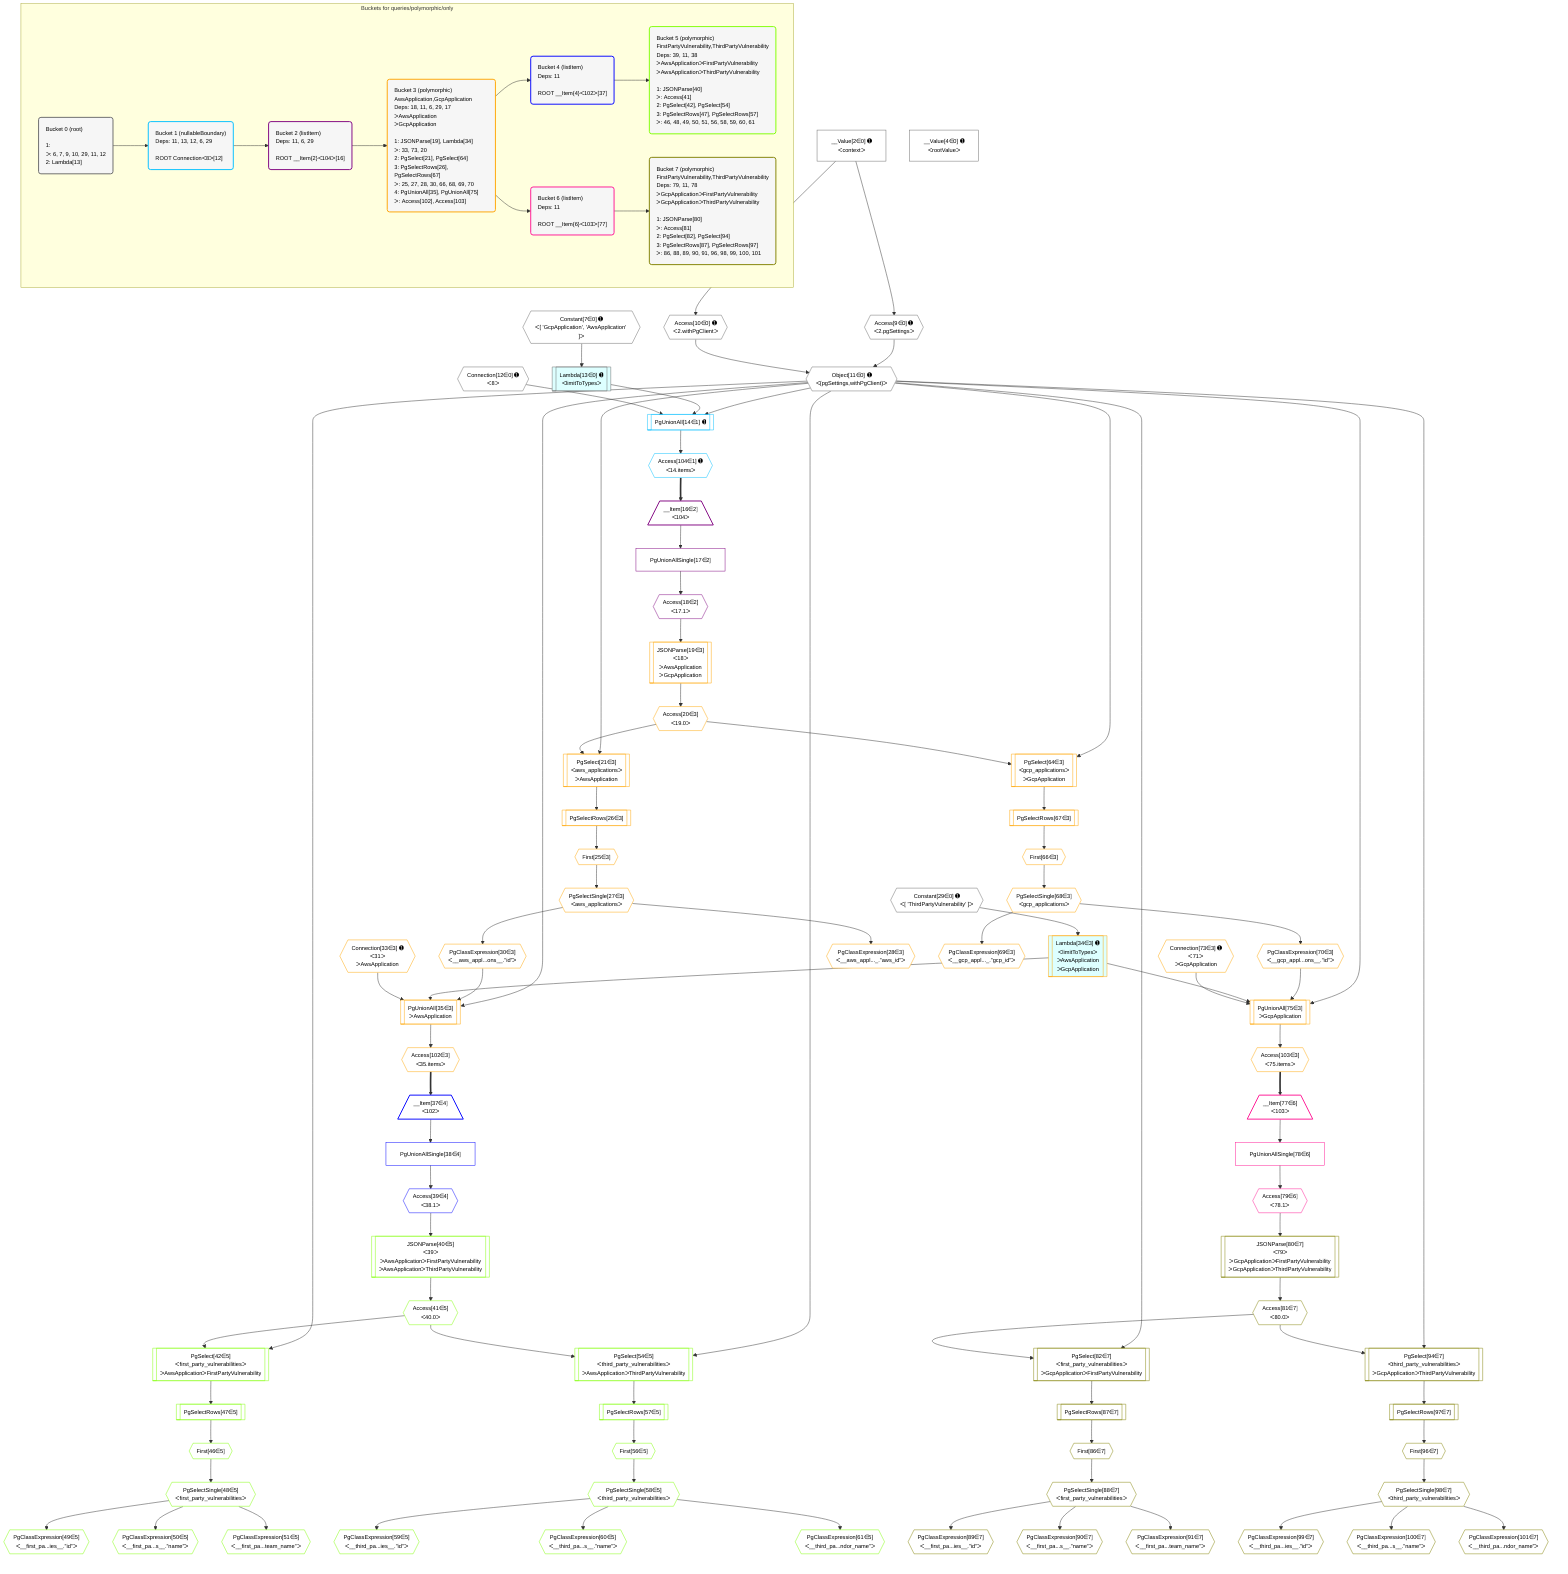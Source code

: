 %%{init: {'themeVariables': { 'fontSize': '12px'}}}%%
graph TD
    classDef path fill:#eee,stroke:#000,color:#000
    classDef plan fill:#fff,stroke-width:1px,color:#000
    classDef itemplan fill:#fff,stroke-width:2px,color:#000
    classDef unbatchedplan fill:#dff,stroke-width:1px,color:#000
    classDef sideeffectplan fill:#fcc,stroke-width:2px,color:#000
    classDef bucket fill:#f6f6f6,color:#000,stroke-width:2px,text-align:left


    %% plan dependencies
    Connection12{{"Connection[12∈0] ➊<br />ᐸ8ᐳ"}}:::plan
    Object11{{"Object[11∈0] ➊<br />ᐸ{pgSettings,withPgClient}ᐳ"}}:::plan
    Access9{{"Access[9∈0] ➊<br />ᐸ2.pgSettingsᐳ"}}:::plan
    Access10{{"Access[10∈0] ➊<br />ᐸ2.withPgClientᐳ"}}:::plan
    Access9 & Access10 --> Object11
    __Value2["__Value[2∈0] ➊<br />ᐸcontextᐳ"]:::plan
    __Value2 --> Access9
    __Value2 --> Access10
    Lambda13[["Lambda[13∈0] ➊<br />ᐸlimitToTypesᐳ"]]:::unbatchedplan
    Constant7{{"Constant[7∈0] ➊<br />ᐸ[ 'GcpApplication', 'AwsApplication' ]ᐳ"}}:::plan
    Constant7 --> Lambda13
    __Value4["__Value[4∈0] ➊<br />ᐸrootValueᐳ"]:::plan
    Constant29{{"Constant[29∈0] ➊<br />ᐸ[ 'ThirdPartyVulnerability' ]ᐳ"}}:::plan
    PgUnionAll14[["PgUnionAll[14∈1] ➊"]]:::plan
    Object11 & Lambda13 & Connection12 --> PgUnionAll14
    Access104{{"Access[104∈1] ➊<br />ᐸ14.itemsᐳ"}}:::plan
    PgUnionAll14 --> Access104
    __Item16[/"__Item[16∈2]<br />ᐸ104ᐳ"\]:::itemplan
    Access104 ==> __Item16
    PgUnionAllSingle17["PgUnionAllSingle[17∈2]"]:::plan
    __Item16 --> PgUnionAllSingle17
    Access18{{"Access[18∈2]<br />ᐸ17.1ᐳ"}}:::plan
    PgUnionAllSingle17 --> Access18
    PgUnionAll35[["PgUnionAll[35∈3]<br />ᐳAwsApplication"]]:::plan
    PgClassExpression30{{"PgClassExpression[30∈3]<br />ᐸ__aws_appl...ons__.”id”ᐳ"}}:::plan
    Lambda34[["Lambda[34∈3] ➊<br />ᐸlimitToTypesᐳ<br />ᐳAwsApplication<br />ᐳGcpApplication"]]:::unbatchedplan
    Connection33{{"Connection[33∈3] ➊<br />ᐸ31ᐳ<br />ᐳAwsApplication"}}:::plan
    Object11 & PgClassExpression30 & Lambda34 & Connection33 --> PgUnionAll35
    PgUnionAll75[["PgUnionAll[75∈3]<br />ᐳGcpApplication"]]:::plan
    PgClassExpression70{{"PgClassExpression[70∈3]<br />ᐸ__gcp_appl...ons__.”id”ᐳ"}}:::plan
    Connection73{{"Connection[73∈3] ➊<br />ᐸ71ᐳ<br />ᐳGcpApplication"}}:::plan
    Object11 & PgClassExpression70 & Lambda34 & Connection73 --> PgUnionAll75
    PgSelect21[["PgSelect[21∈3]<br />ᐸaws_applicationsᐳ<br />ᐳAwsApplication"]]:::plan
    Access20{{"Access[20∈3]<br />ᐸ19.0ᐳ"}}:::plan
    Object11 & Access20 --> PgSelect21
    PgSelect64[["PgSelect[64∈3]<br />ᐸgcp_applicationsᐳ<br />ᐳGcpApplication"]]:::plan
    Object11 & Access20 --> PgSelect64
    JSONParse19[["JSONParse[19∈3]<br />ᐸ18ᐳ<br />ᐳAwsApplication<br />ᐳGcpApplication"]]:::plan
    Access18 --> JSONParse19
    JSONParse19 --> Access20
    First25{{"First[25∈3]"}}:::plan
    PgSelectRows26[["PgSelectRows[26∈3]"]]:::plan
    PgSelectRows26 --> First25
    PgSelect21 --> PgSelectRows26
    PgSelectSingle27{{"PgSelectSingle[27∈3]<br />ᐸaws_applicationsᐳ"}}:::plan
    First25 --> PgSelectSingle27
    PgClassExpression28{{"PgClassExpression[28∈3]<br />ᐸ__aws_appl..._.”aws_id”ᐳ"}}:::plan
    PgSelectSingle27 --> PgClassExpression28
    PgSelectSingle27 --> PgClassExpression30
    Constant29 --> Lambda34
    First66{{"First[66∈3]"}}:::plan
    PgSelectRows67[["PgSelectRows[67∈3]"]]:::plan
    PgSelectRows67 --> First66
    PgSelect64 --> PgSelectRows67
    PgSelectSingle68{{"PgSelectSingle[68∈3]<br />ᐸgcp_applicationsᐳ"}}:::plan
    First66 --> PgSelectSingle68
    PgClassExpression69{{"PgClassExpression[69∈3]<br />ᐸ__gcp_appl..._.”gcp_id”ᐳ"}}:::plan
    PgSelectSingle68 --> PgClassExpression69
    PgSelectSingle68 --> PgClassExpression70
    Access102{{"Access[102∈3]<br />ᐸ35.itemsᐳ"}}:::plan
    PgUnionAll35 --> Access102
    Access103{{"Access[103∈3]<br />ᐸ75.itemsᐳ"}}:::plan
    PgUnionAll75 --> Access103
    __Item37[/"__Item[37∈4]<br />ᐸ102ᐳ"\]:::itemplan
    Access102 ==> __Item37
    PgUnionAllSingle38["PgUnionAllSingle[38∈4]"]:::plan
    __Item37 --> PgUnionAllSingle38
    Access39{{"Access[39∈4]<br />ᐸ38.1ᐳ"}}:::plan
    PgUnionAllSingle38 --> Access39
    PgSelect42[["PgSelect[42∈5]<br />ᐸfirst_party_vulnerabilitiesᐳ<br />ᐳAwsApplicationᐳFirstPartyVulnerability"]]:::plan
    Access41{{"Access[41∈5]<br />ᐸ40.0ᐳ"}}:::plan
    Object11 & Access41 --> PgSelect42
    PgSelect54[["PgSelect[54∈5]<br />ᐸthird_party_vulnerabilitiesᐳ<br />ᐳAwsApplicationᐳThirdPartyVulnerability"]]:::plan
    Object11 & Access41 --> PgSelect54
    JSONParse40[["JSONParse[40∈5]<br />ᐸ39ᐳ<br />ᐳAwsApplicationᐳFirstPartyVulnerability<br />ᐳAwsApplicationᐳThirdPartyVulnerability"]]:::plan
    Access39 --> JSONParse40
    JSONParse40 --> Access41
    First46{{"First[46∈5]"}}:::plan
    PgSelectRows47[["PgSelectRows[47∈5]"]]:::plan
    PgSelectRows47 --> First46
    PgSelect42 --> PgSelectRows47
    PgSelectSingle48{{"PgSelectSingle[48∈5]<br />ᐸfirst_party_vulnerabilitiesᐳ"}}:::plan
    First46 --> PgSelectSingle48
    PgClassExpression49{{"PgClassExpression[49∈5]<br />ᐸ__first_pa...ies__.”id”ᐳ"}}:::plan
    PgSelectSingle48 --> PgClassExpression49
    PgClassExpression50{{"PgClassExpression[50∈5]<br />ᐸ__first_pa...s__.”name”ᐳ"}}:::plan
    PgSelectSingle48 --> PgClassExpression50
    PgClassExpression51{{"PgClassExpression[51∈5]<br />ᐸ__first_pa...team_name”ᐳ"}}:::plan
    PgSelectSingle48 --> PgClassExpression51
    First56{{"First[56∈5]"}}:::plan
    PgSelectRows57[["PgSelectRows[57∈5]"]]:::plan
    PgSelectRows57 --> First56
    PgSelect54 --> PgSelectRows57
    PgSelectSingle58{{"PgSelectSingle[58∈5]<br />ᐸthird_party_vulnerabilitiesᐳ"}}:::plan
    First56 --> PgSelectSingle58
    PgClassExpression59{{"PgClassExpression[59∈5]<br />ᐸ__third_pa...ies__.”id”ᐳ"}}:::plan
    PgSelectSingle58 --> PgClassExpression59
    PgClassExpression60{{"PgClassExpression[60∈5]<br />ᐸ__third_pa...s__.”name”ᐳ"}}:::plan
    PgSelectSingle58 --> PgClassExpression60
    PgClassExpression61{{"PgClassExpression[61∈5]<br />ᐸ__third_pa...ndor_name”ᐳ"}}:::plan
    PgSelectSingle58 --> PgClassExpression61
    __Item77[/"__Item[77∈6]<br />ᐸ103ᐳ"\]:::itemplan
    Access103 ==> __Item77
    PgUnionAllSingle78["PgUnionAllSingle[78∈6]"]:::plan
    __Item77 --> PgUnionAllSingle78
    Access79{{"Access[79∈6]<br />ᐸ78.1ᐳ"}}:::plan
    PgUnionAllSingle78 --> Access79
    PgSelect82[["PgSelect[82∈7]<br />ᐸfirst_party_vulnerabilitiesᐳ<br />ᐳGcpApplicationᐳFirstPartyVulnerability"]]:::plan
    Access81{{"Access[81∈7]<br />ᐸ80.0ᐳ"}}:::plan
    Object11 & Access81 --> PgSelect82
    PgSelect94[["PgSelect[94∈7]<br />ᐸthird_party_vulnerabilitiesᐳ<br />ᐳGcpApplicationᐳThirdPartyVulnerability"]]:::plan
    Object11 & Access81 --> PgSelect94
    JSONParse80[["JSONParse[80∈7]<br />ᐸ79ᐳ<br />ᐳGcpApplicationᐳFirstPartyVulnerability<br />ᐳGcpApplicationᐳThirdPartyVulnerability"]]:::plan
    Access79 --> JSONParse80
    JSONParse80 --> Access81
    First86{{"First[86∈7]"}}:::plan
    PgSelectRows87[["PgSelectRows[87∈7]"]]:::plan
    PgSelectRows87 --> First86
    PgSelect82 --> PgSelectRows87
    PgSelectSingle88{{"PgSelectSingle[88∈7]<br />ᐸfirst_party_vulnerabilitiesᐳ"}}:::plan
    First86 --> PgSelectSingle88
    PgClassExpression89{{"PgClassExpression[89∈7]<br />ᐸ__first_pa...ies__.”id”ᐳ"}}:::plan
    PgSelectSingle88 --> PgClassExpression89
    PgClassExpression90{{"PgClassExpression[90∈7]<br />ᐸ__first_pa...s__.”name”ᐳ"}}:::plan
    PgSelectSingle88 --> PgClassExpression90
    PgClassExpression91{{"PgClassExpression[91∈7]<br />ᐸ__first_pa...team_name”ᐳ"}}:::plan
    PgSelectSingle88 --> PgClassExpression91
    First96{{"First[96∈7]"}}:::plan
    PgSelectRows97[["PgSelectRows[97∈7]"]]:::plan
    PgSelectRows97 --> First96
    PgSelect94 --> PgSelectRows97
    PgSelectSingle98{{"PgSelectSingle[98∈7]<br />ᐸthird_party_vulnerabilitiesᐳ"}}:::plan
    First96 --> PgSelectSingle98
    PgClassExpression99{{"PgClassExpression[99∈7]<br />ᐸ__third_pa...ies__.”id”ᐳ"}}:::plan
    PgSelectSingle98 --> PgClassExpression99
    PgClassExpression100{{"PgClassExpression[100∈7]<br />ᐸ__third_pa...s__.”name”ᐳ"}}:::plan
    PgSelectSingle98 --> PgClassExpression100
    PgClassExpression101{{"PgClassExpression[101∈7]<br />ᐸ__third_pa...ndor_name”ᐳ"}}:::plan
    PgSelectSingle98 --> PgClassExpression101

    %% define steps

    subgraph "Buckets for queries/polymorphic/only"
    Bucket0("Bucket 0 (root)<br /><br />1: <br />ᐳ: 6, 7, 9, 10, 29, 11, 12<br />2: Lambda[13]"):::bucket
    classDef bucket0 stroke:#696969
    class Bucket0,__Value2,__Value4,Constant7,Access9,Access10,Object11,Connection12,Lambda13,Constant29 bucket0
    Bucket1("Bucket 1 (nullableBoundary)<br />Deps: 11, 13, 12, 6, 29<br /><br />ROOT Connectionᐸ8ᐳ[12]"):::bucket
    classDef bucket1 stroke:#00bfff
    class Bucket1,PgUnionAll14,Access104 bucket1
    Bucket2("Bucket 2 (listItem)<br />Deps: 11, 6, 29<br /><br />ROOT __Item{2}ᐸ104ᐳ[16]"):::bucket
    classDef bucket2 stroke:#7f007f
    class Bucket2,__Item16,PgUnionAllSingle17,Access18 bucket2
    Bucket3("Bucket 3 (polymorphic)<br />AwsApplication,GcpApplication<br />Deps: 18, 11, 6, 29, 17<br />ᐳAwsApplication<br />ᐳGcpApplication<br /><br />1: JSONParse[19], Lambda[34]<br />ᐳ: 33, 73, 20<br />2: PgSelect[21], PgSelect[64]<br />3: PgSelectRows[26], PgSelectRows[67]<br />ᐳ: 25, 27, 28, 30, 66, 68, 69, 70<br />4: PgUnionAll[35], PgUnionAll[75]<br />ᐳ: Access[102], Access[103]"):::bucket
    classDef bucket3 stroke:#ffa500
    class Bucket3,JSONParse19,Access20,PgSelect21,First25,PgSelectRows26,PgSelectSingle27,PgClassExpression28,PgClassExpression30,Connection33,Lambda34,PgUnionAll35,PgSelect64,First66,PgSelectRows67,PgSelectSingle68,PgClassExpression69,PgClassExpression70,Connection73,PgUnionAll75,Access102,Access103 bucket3
    Bucket4("Bucket 4 (listItem)<br />Deps: 11<br /><br />ROOT __Item{4}ᐸ102ᐳ[37]"):::bucket
    classDef bucket4 stroke:#0000ff
    class Bucket4,__Item37,PgUnionAllSingle38,Access39 bucket4
    Bucket5("Bucket 5 (polymorphic)<br />FirstPartyVulnerability,ThirdPartyVulnerability<br />Deps: 39, 11, 38<br />ᐳAwsApplicationᐳFirstPartyVulnerability<br />ᐳAwsApplicationᐳThirdPartyVulnerability<br /><br />1: JSONParse[40]<br />ᐳ: Access[41]<br />2: PgSelect[42], PgSelect[54]<br />3: PgSelectRows[47], PgSelectRows[57]<br />ᐳ: 46, 48, 49, 50, 51, 56, 58, 59, 60, 61"):::bucket
    classDef bucket5 stroke:#7fff00
    class Bucket5,JSONParse40,Access41,PgSelect42,First46,PgSelectRows47,PgSelectSingle48,PgClassExpression49,PgClassExpression50,PgClassExpression51,PgSelect54,First56,PgSelectRows57,PgSelectSingle58,PgClassExpression59,PgClassExpression60,PgClassExpression61 bucket5
    Bucket6("Bucket 6 (listItem)<br />Deps: 11<br /><br />ROOT __Item{6}ᐸ103ᐳ[77]"):::bucket
    classDef bucket6 stroke:#ff1493
    class Bucket6,__Item77,PgUnionAllSingle78,Access79 bucket6
    Bucket7("Bucket 7 (polymorphic)<br />FirstPartyVulnerability,ThirdPartyVulnerability<br />Deps: 79, 11, 78<br />ᐳGcpApplicationᐳFirstPartyVulnerability<br />ᐳGcpApplicationᐳThirdPartyVulnerability<br /><br />1: JSONParse[80]<br />ᐳ: Access[81]<br />2: PgSelect[82], PgSelect[94]<br />3: PgSelectRows[87], PgSelectRows[97]<br />ᐳ: 86, 88, 89, 90, 91, 96, 98, 99, 100, 101"):::bucket
    classDef bucket7 stroke:#808000
    class Bucket7,JSONParse80,Access81,PgSelect82,First86,PgSelectRows87,PgSelectSingle88,PgClassExpression89,PgClassExpression90,PgClassExpression91,PgSelect94,First96,PgSelectRows97,PgSelectSingle98,PgClassExpression99,PgClassExpression100,PgClassExpression101 bucket7
    Bucket0 --> Bucket1
    Bucket1 --> Bucket2
    Bucket2 --> Bucket3
    Bucket3 --> Bucket4 & Bucket6
    Bucket4 --> Bucket5
    Bucket6 --> Bucket7
    end